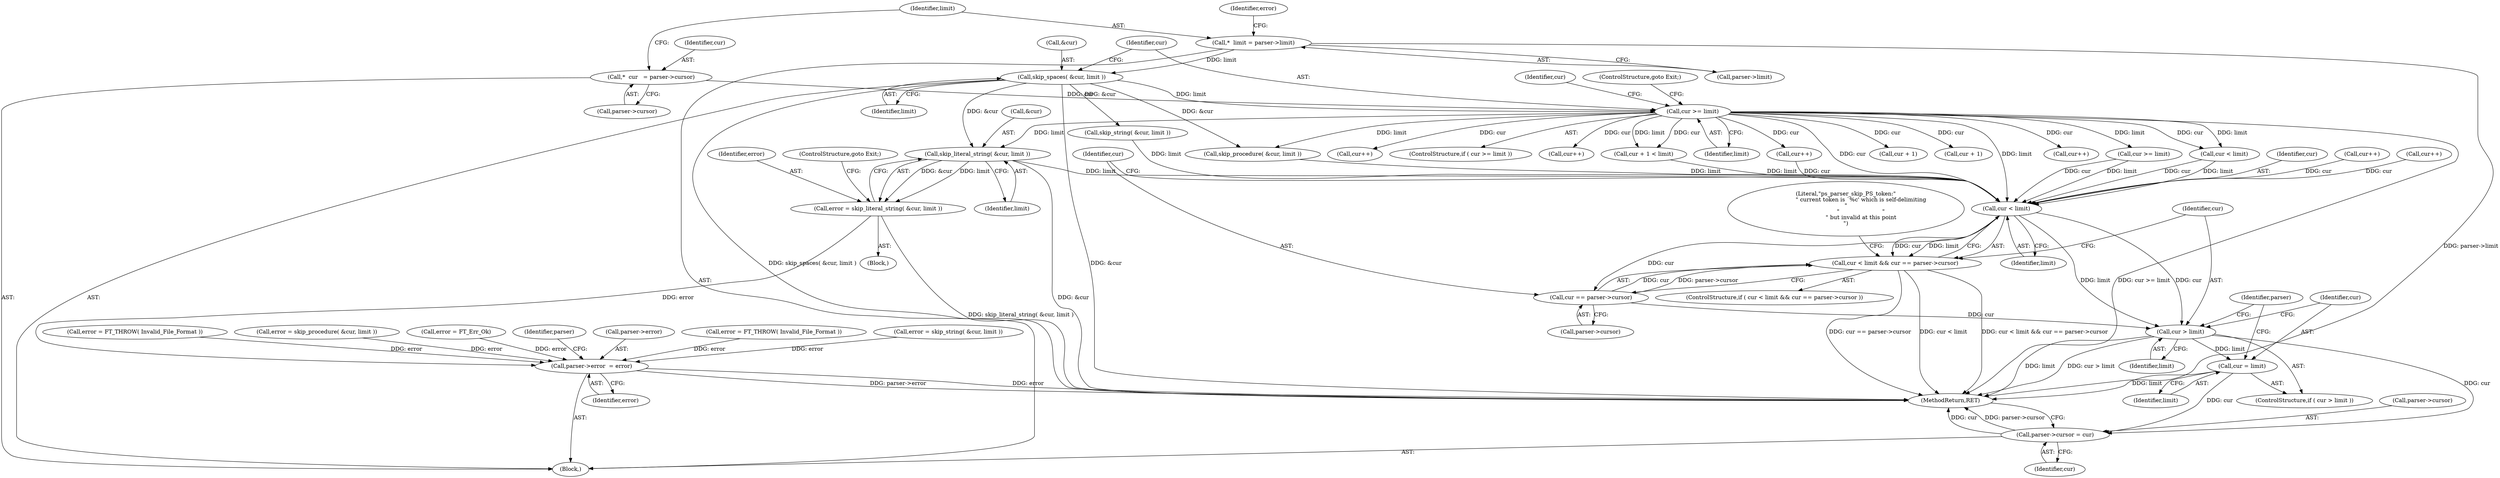digraph "0_savannah_db5a4a9ae7b0048f033361744421da8569642f73@pointer" {
"1000177" [label="(Call,skip_literal_string( &cur, limit ))"];
"1000133" [label="(Call,skip_spaces( &cur, limit ))"];
"1000124" [label="(Call,*  limit = parser->limit)"];
"1000138" [label="(Call,cur >= limit)"];
"1000118" [label="(Call,*  cur   = parser->cursor)"];
"1000175" [label="(Call,error = skip_literal_string( &cur, limit ))"];
"1000289" [label="(Call,parser->error  = error)"];
"1000264" [label="(Call,cur < limit)"];
"1000263" [label="(Call,cur < limit && cur == parser->cursor)"];
"1000267" [label="(Call,cur == parser->cursor)"];
"1000283" [label="(Call,cur > limit)"];
"1000286" [label="(Call,cur = limit)"];
"1000294" [label="(Call,parser->cursor = cur)"];
"1000268" [label="(Identifier,cur)"];
"1000119" [label="(Identifier,cur)"];
"1000224" [label="(Call,cur >= limit)"];
"1000263" [label="(Call,cur < limit && cur == parser->cursor)"];
"1000138" [label="(Call,cur >= limit)"];
"1000197" [label="(Call,cur + 1)"];
"1000269" [label="(Call,parser->cursor)"];
"1000288" [label="(Identifier,limit)"];
"1000295" [label="(Call,parser->cursor)"];
"1000116" [label="(Block,)"];
"1000146" [label="(Identifier,cur)"];
"1000191" [label="(Call,cur + 1)"];
"1000265" [label="(Identifier,cur)"];
"1000175" [label="(Call,error = skip_literal_string( &cur, limit ))"];
"1000250" [label="(Call,cur < limit)"];
"1000162" [label="(Call,error = skip_procedure( &cur, limit ))"];
"1000294" [label="(Call,parser->cursor = cur)"];
"1000177" [label="(Call,skip_literal_string( &cur, limit ))"];
"1000176" [label="(Identifier,error)"];
"1000130" [label="(Call,error = FT_Err_Ok)"];
"1000266" [label="(Identifier,limit)"];
"1000204" [label="(Call,cur++)"];
"1000286" [label="(Call,cur = limit)"];
"1000247" [label="(Call,cur++)"];
"1000136" [label="(Identifier,limit)"];
"1000209" [label="(Call,skip_string( &cur, limit ))"];
"1000125" [label="(Identifier,limit)"];
"1000296" [label="(Identifier,parser)"];
"1000291" [label="(Identifier,parser)"];
"1000140" [label="(Identifier,limit)"];
"1000275" [label="(Literal,\"ps_parser_skip_PS_token:\"\n                 \" current token is `%c' which is self-delimiting\n\"\n                 \"                        \"\n                 \" but invalid at this point\n\")"];
"1000283" [label="(Call,cur > limit)"];
"1000181" [label="(ControlStructure,goto Exit;)"];
"1000264" [label="(Call,cur < limit)"];
"1000299" [label="(MethodReturn,RET)"];
"1000290" [label="(Call,parser->error)"];
"1000134" [label="(Call,&cur)"];
"1000262" [label="(ControlStructure,if ( cur < limit && cur == parser->cursor ))"];
"1000131" [label="(Identifier,error)"];
"1000174" [label="(Block,)"];
"1000239" [label="(Call,cur++)"];
"1000282" [label="(ControlStructure,if ( cur > limit ))"];
"1000133" [label="(Call,skip_spaces( &cur, limit ))"];
"1000278" [label="(Call,error = FT_THROW( Invalid_File_Format ))"];
"1000164" [label="(Call,skip_procedure( &cur, limit ))"];
"1000289" [label="(Call,parser->error  = error)"];
"1000178" [label="(Call,&cur)"];
"1000190" [label="(Call,cur + 1 < limit)"];
"1000141" [label="(ControlStructure,goto Exit;)"];
"1000284" [label="(Identifier,cur)"];
"1000220" [label="(Call,cur++)"];
"1000153" [label="(Call,cur++)"];
"1000287" [label="(Identifier,cur)"];
"1000126" [label="(Call,parser->limit)"];
"1000180" [label="(Identifier,limit)"];
"1000285" [label="(Identifier,limit)"];
"1000139" [label="(Identifier,cur)"];
"1000120" [label="(Call,parser->cursor)"];
"1000207" [label="(Call,error = skip_string( &cur, limit ))"];
"1000118" [label="(Call,*  cur   = parser->cursor)"];
"1000267" [label="(Call,cur == parser->cursor)"];
"1000137" [label="(ControlStructure,if ( cur >= limit ))"];
"1000298" [label="(Identifier,cur)"];
"1000293" [label="(Identifier,error)"];
"1000234" [label="(Call,error = FT_THROW( Invalid_File_Format ))"];
"1000124" [label="(Call,*  limit = parser->limit)"];
"1000202" [label="(Call,cur++)"];
"1000177" -> "1000175"  [label="AST: "];
"1000177" -> "1000180"  [label="CFG: "];
"1000178" -> "1000177"  [label="AST: "];
"1000180" -> "1000177"  [label="AST: "];
"1000175" -> "1000177"  [label="CFG: "];
"1000177" -> "1000299"  [label="DDG: &cur"];
"1000177" -> "1000175"  [label="DDG: &cur"];
"1000177" -> "1000175"  [label="DDG: limit"];
"1000133" -> "1000177"  [label="DDG: &cur"];
"1000138" -> "1000177"  [label="DDG: limit"];
"1000177" -> "1000264"  [label="DDG: limit"];
"1000133" -> "1000116"  [label="AST: "];
"1000133" -> "1000136"  [label="CFG: "];
"1000134" -> "1000133"  [label="AST: "];
"1000136" -> "1000133"  [label="AST: "];
"1000139" -> "1000133"  [label="CFG: "];
"1000133" -> "1000299"  [label="DDG: skip_spaces( &cur, limit )"];
"1000133" -> "1000299"  [label="DDG: &cur"];
"1000124" -> "1000133"  [label="DDG: limit"];
"1000133" -> "1000138"  [label="DDG: limit"];
"1000133" -> "1000164"  [label="DDG: &cur"];
"1000133" -> "1000209"  [label="DDG: &cur"];
"1000124" -> "1000116"  [label="AST: "];
"1000124" -> "1000126"  [label="CFG: "];
"1000125" -> "1000124"  [label="AST: "];
"1000126" -> "1000124"  [label="AST: "];
"1000131" -> "1000124"  [label="CFG: "];
"1000124" -> "1000299"  [label="DDG: parser->limit"];
"1000138" -> "1000137"  [label="AST: "];
"1000138" -> "1000140"  [label="CFG: "];
"1000139" -> "1000138"  [label="AST: "];
"1000140" -> "1000138"  [label="AST: "];
"1000141" -> "1000138"  [label="CFG: "];
"1000146" -> "1000138"  [label="CFG: "];
"1000138" -> "1000299"  [label="DDG: cur >= limit"];
"1000118" -> "1000138"  [label="DDG: cur"];
"1000138" -> "1000153"  [label="DDG: cur"];
"1000138" -> "1000164"  [label="DDG: limit"];
"1000138" -> "1000190"  [label="DDG: cur"];
"1000138" -> "1000190"  [label="DDG: limit"];
"1000138" -> "1000191"  [label="DDG: cur"];
"1000138" -> "1000197"  [label="DDG: cur"];
"1000138" -> "1000202"  [label="DDG: cur"];
"1000138" -> "1000220"  [label="DDG: cur"];
"1000138" -> "1000224"  [label="DDG: limit"];
"1000138" -> "1000247"  [label="DDG: cur"];
"1000138" -> "1000250"  [label="DDG: cur"];
"1000138" -> "1000250"  [label="DDG: limit"];
"1000138" -> "1000264"  [label="DDG: cur"];
"1000138" -> "1000264"  [label="DDG: limit"];
"1000118" -> "1000116"  [label="AST: "];
"1000118" -> "1000120"  [label="CFG: "];
"1000119" -> "1000118"  [label="AST: "];
"1000120" -> "1000118"  [label="AST: "];
"1000125" -> "1000118"  [label="CFG: "];
"1000175" -> "1000174"  [label="AST: "];
"1000176" -> "1000175"  [label="AST: "];
"1000181" -> "1000175"  [label="CFG: "];
"1000175" -> "1000299"  [label="DDG: skip_literal_string( &cur, limit )"];
"1000175" -> "1000289"  [label="DDG: error"];
"1000289" -> "1000116"  [label="AST: "];
"1000289" -> "1000293"  [label="CFG: "];
"1000290" -> "1000289"  [label="AST: "];
"1000293" -> "1000289"  [label="AST: "];
"1000296" -> "1000289"  [label="CFG: "];
"1000289" -> "1000299"  [label="DDG: parser->error"];
"1000289" -> "1000299"  [label="DDG: error"];
"1000234" -> "1000289"  [label="DDG: error"];
"1000162" -> "1000289"  [label="DDG: error"];
"1000278" -> "1000289"  [label="DDG: error"];
"1000130" -> "1000289"  [label="DDG: error"];
"1000207" -> "1000289"  [label="DDG: error"];
"1000264" -> "1000263"  [label="AST: "];
"1000264" -> "1000266"  [label="CFG: "];
"1000265" -> "1000264"  [label="AST: "];
"1000266" -> "1000264"  [label="AST: "];
"1000268" -> "1000264"  [label="CFG: "];
"1000263" -> "1000264"  [label="CFG: "];
"1000264" -> "1000263"  [label="DDG: cur"];
"1000264" -> "1000263"  [label="DDG: limit"];
"1000224" -> "1000264"  [label="DDG: cur"];
"1000224" -> "1000264"  [label="DDG: limit"];
"1000250" -> "1000264"  [label="DDG: cur"];
"1000250" -> "1000264"  [label="DDG: limit"];
"1000239" -> "1000264"  [label="DDG: cur"];
"1000153" -> "1000264"  [label="DDG: cur"];
"1000204" -> "1000264"  [label="DDG: cur"];
"1000190" -> "1000264"  [label="DDG: limit"];
"1000209" -> "1000264"  [label="DDG: limit"];
"1000164" -> "1000264"  [label="DDG: limit"];
"1000264" -> "1000267"  [label="DDG: cur"];
"1000264" -> "1000283"  [label="DDG: cur"];
"1000264" -> "1000283"  [label="DDG: limit"];
"1000263" -> "1000262"  [label="AST: "];
"1000263" -> "1000267"  [label="CFG: "];
"1000267" -> "1000263"  [label="AST: "];
"1000275" -> "1000263"  [label="CFG: "];
"1000284" -> "1000263"  [label="CFG: "];
"1000263" -> "1000299"  [label="DDG: cur == parser->cursor"];
"1000263" -> "1000299"  [label="DDG: cur < limit"];
"1000263" -> "1000299"  [label="DDG: cur < limit && cur == parser->cursor"];
"1000267" -> "1000263"  [label="DDG: cur"];
"1000267" -> "1000263"  [label="DDG: parser->cursor"];
"1000267" -> "1000269"  [label="CFG: "];
"1000268" -> "1000267"  [label="AST: "];
"1000269" -> "1000267"  [label="AST: "];
"1000267" -> "1000283"  [label="DDG: cur"];
"1000283" -> "1000282"  [label="AST: "];
"1000283" -> "1000285"  [label="CFG: "];
"1000284" -> "1000283"  [label="AST: "];
"1000285" -> "1000283"  [label="AST: "];
"1000287" -> "1000283"  [label="CFG: "];
"1000291" -> "1000283"  [label="CFG: "];
"1000283" -> "1000299"  [label="DDG: limit"];
"1000283" -> "1000299"  [label="DDG: cur > limit"];
"1000283" -> "1000286"  [label="DDG: limit"];
"1000283" -> "1000294"  [label="DDG: cur"];
"1000286" -> "1000282"  [label="AST: "];
"1000286" -> "1000288"  [label="CFG: "];
"1000287" -> "1000286"  [label="AST: "];
"1000288" -> "1000286"  [label="AST: "];
"1000291" -> "1000286"  [label="CFG: "];
"1000286" -> "1000299"  [label="DDG: limit"];
"1000286" -> "1000294"  [label="DDG: cur"];
"1000294" -> "1000116"  [label="AST: "];
"1000294" -> "1000298"  [label="CFG: "];
"1000295" -> "1000294"  [label="AST: "];
"1000298" -> "1000294"  [label="AST: "];
"1000299" -> "1000294"  [label="CFG: "];
"1000294" -> "1000299"  [label="DDG: cur"];
"1000294" -> "1000299"  [label="DDG: parser->cursor"];
}
